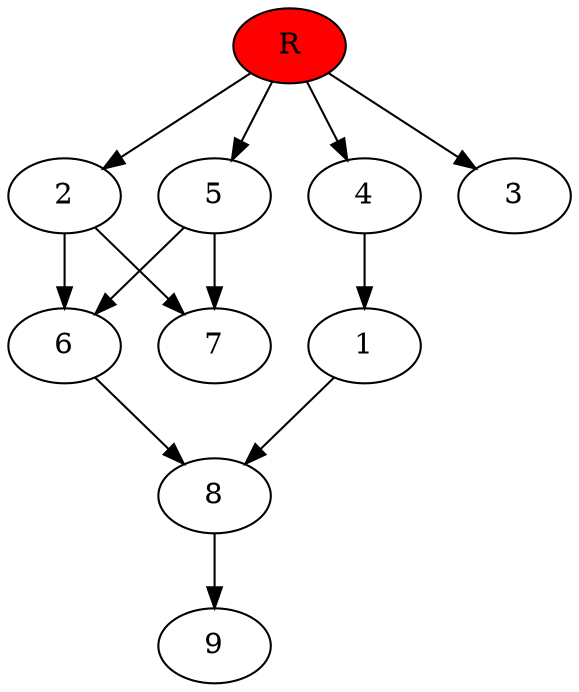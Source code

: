 digraph prb1889 {
	1
	2
	3
	4
	5
	6
	7
	8
	R [fillcolor="#ff0000" style=filled]
	1 -> 8
	2 -> 6
	2 -> 7
	4 -> 1
	5 -> 6
	5 -> 7
	6 -> 8
	8 -> 9
	R -> 2
	R -> 3
	R -> 4
	R -> 5
}
